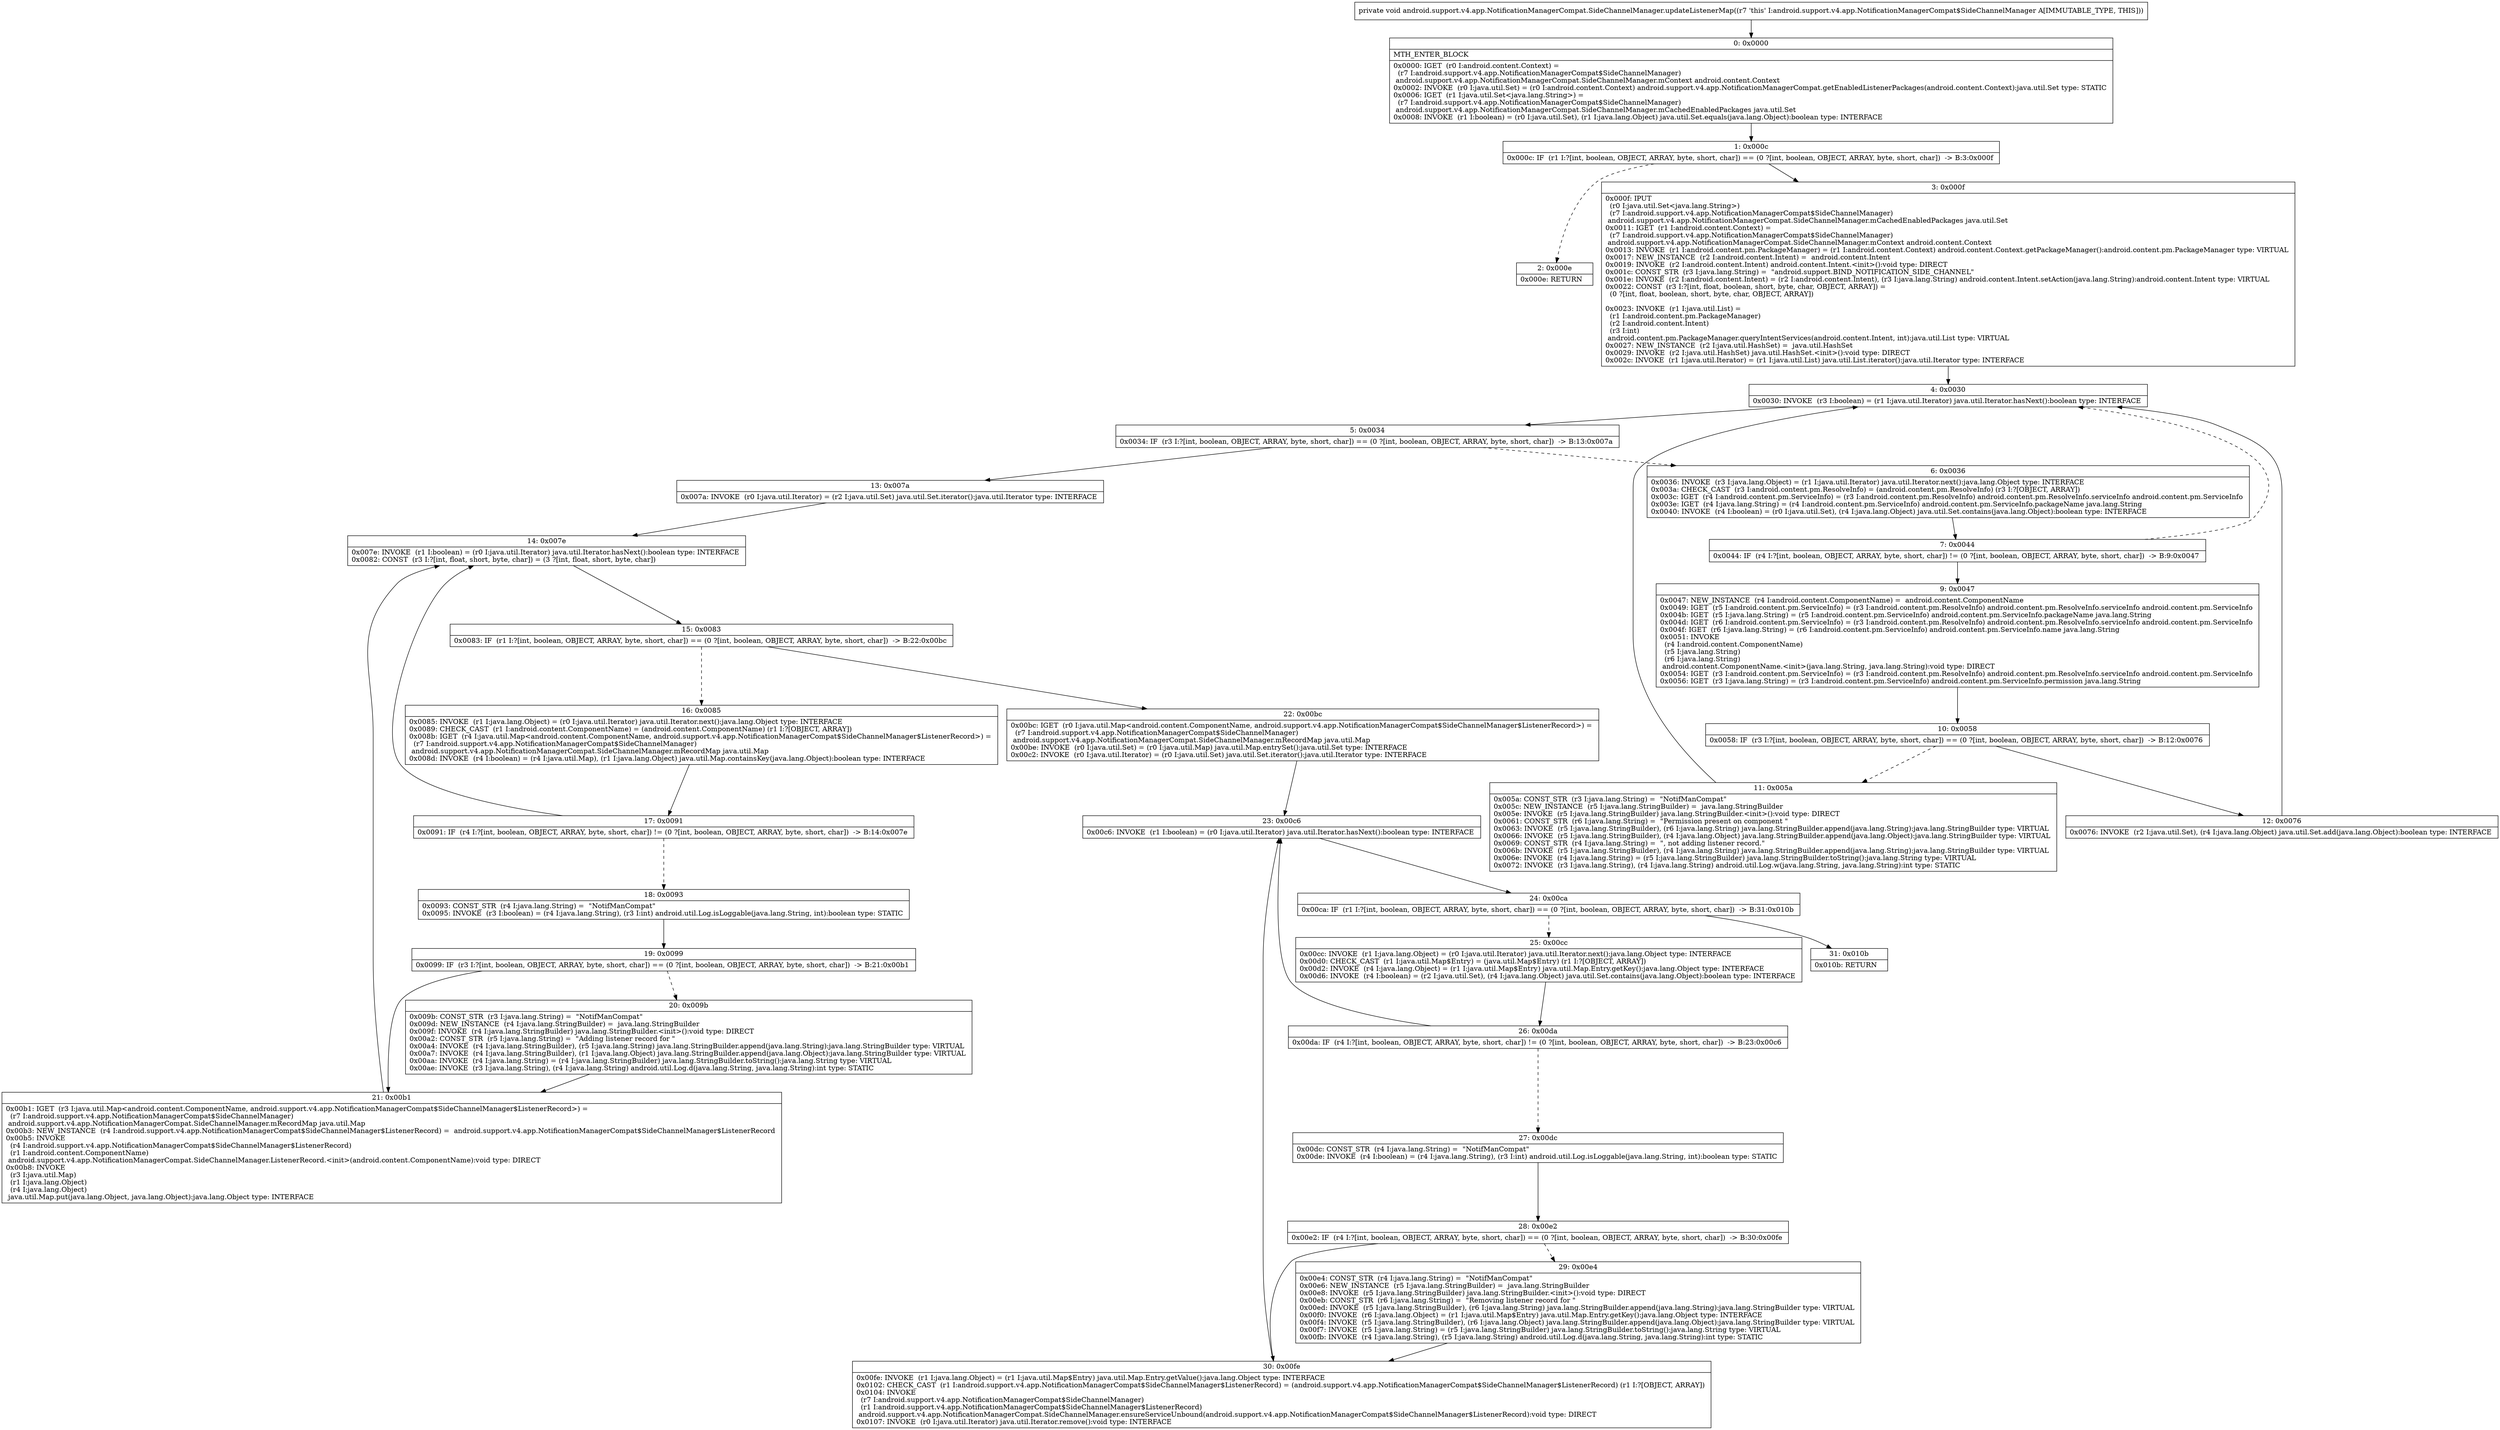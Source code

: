 digraph "CFG forandroid.support.v4.app.NotificationManagerCompat.SideChannelManager.updateListenerMap()V" {
Node_0 [shape=record,label="{0\:\ 0x0000|MTH_ENTER_BLOCK\l|0x0000: IGET  (r0 I:android.content.Context) = \l  (r7 I:android.support.v4.app.NotificationManagerCompat$SideChannelManager)\l android.support.v4.app.NotificationManagerCompat.SideChannelManager.mContext android.content.Context \l0x0002: INVOKE  (r0 I:java.util.Set) = (r0 I:android.content.Context) android.support.v4.app.NotificationManagerCompat.getEnabledListenerPackages(android.content.Context):java.util.Set type: STATIC \l0x0006: IGET  (r1 I:java.util.Set\<java.lang.String\>) = \l  (r7 I:android.support.v4.app.NotificationManagerCompat$SideChannelManager)\l android.support.v4.app.NotificationManagerCompat.SideChannelManager.mCachedEnabledPackages java.util.Set \l0x0008: INVOKE  (r1 I:boolean) = (r0 I:java.util.Set), (r1 I:java.lang.Object) java.util.Set.equals(java.lang.Object):boolean type: INTERFACE \l}"];
Node_1 [shape=record,label="{1\:\ 0x000c|0x000c: IF  (r1 I:?[int, boolean, OBJECT, ARRAY, byte, short, char]) == (0 ?[int, boolean, OBJECT, ARRAY, byte, short, char])  \-\> B:3:0x000f \l}"];
Node_2 [shape=record,label="{2\:\ 0x000e|0x000e: RETURN   \l}"];
Node_3 [shape=record,label="{3\:\ 0x000f|0x000f: IPUT  \l  (r0 I:java.util.Set\<java.lang.String\>)\l  (r7 I:android.support.v4.app.NotificationManagerCompat$SideChannelManager)\l android.support.v4.app.NotificationManagerCompat.SideChannelManager.mCachedEnabledPackages java.util.Set \l0x0011: IGET  (r1 I:android.content.Context) = \l  (r7 I:android.support.v4.app.NotificationManagerCompat$SideChannelManager)\l android.support.v4.app.NotificationManagerCompat.SideChannelManager.mContext android.content.Context \l0x0013: INVOKE  (r1 I:android.content.pm.PackageManager) = (r1 I:android.content.Context) android.content.Context.getPackageManager():android.content.pm.PackageManager type: VIRTUAL \l0x0017: NEW_INSTANCE  (r2 I:android.content.Intent) =  android.content.Intent \l0x0019: INVOKE  (r2 I:android.content.Intent) android.content.Intent.\<init\>():void type: DIRECT \l0x001c: CONST_STR  (r3 I:java.lang.String) =  \"android.support.BIND_NOTIFICATION_SIDE_CHANNEL\" \l0x001e: INVOKE  (r2 I:android.content.Intent) = (r2 I:android.content.Intent), (r3 I:java.lang.String) android.content.Intent.setAction(java.lang.String):android.content.Intent type: VIRTUAL \l0x0022: CONST  (r3 I:?[int, float, boolean, short, byte, char, OBJECT, ARRAY]) = \l  (0 ?[int, float, boolean, short, byte, char, OBJECT, ARRAY])\l \l0x0023: INVOKE  (r1 I:java.util.List) = \l  (r1 I:android.content.pm.PackageManager)\l  (r2 I:android.content.Intent)\l  (r3 I:int)\l android.content.pm.PackageManager.queryIntentServices(android.content.Intent, int):java.util.List type: VIRTUAL \l0x0027: NEW_INSTANCE  (r2 I:java.util.HashSet) =  java.util.HashSet \l0x0029: INVOKE  (r2 I:java.util.HashSet) java.util.HashSet.\<init\>():void type: DIRECT \l0x002c: INVOKE  (r1 I:java.util.Iterator) = (r1 I:java.util.List) java.util.List.iterator():java.util.Iterator type: INTERFACE \l}"];
Node_4 [shape=record,label="{4\:\ 0x0030|0x0030: INVOKE  (r3 I:boolean) = (r1 I:java.util.Iterator) java.util.Iterator.hasNext():boolean type: INTERFACE \l}"];
Node_5 [shape=record,label="{5\:\ 0x0034|0x0034: IF  (r3 I:?[int, boolean, OBJECT, ARRAY, byte, short, char]) == (0 ?[int, boolean, OBJECT, ARRAY, byte, short, char])  \-\> B:13:0x007a \l}"];
Node_6 [shape=record,label="{6\:\ 0x0036|0x0036: INVOKE  (r3 I:java.lang.Object) = (r1 I:java.util.Iterator) java.util.Iterator.next():java.lang.Object type: INTERFACE \l0x003a: CHECK_CAST  (r3 I:android.content.pm.ResolveInfo) = (android.content.pm.ResolveInfo) (r3 I:?[OBJECT, ARRAY]) \l0x003c: IGET  (r4 I:android.content.pm.ServiceInfo) = (r3 I:android.content.pm.ResolveInfo) android.content.pm.ResolveInfo.serviceInfo android.content.pm.ServiceInfo \l0x003e: IGET  (r4 I:java.lang.String) = (r4 I:android.content.pm.ServiceInfo) android.content.pm.ServiceInfo.packageName java.lang.String \l0x0040: INVOKE  (r4 I:boolean) = (r0 I:java.util.Set), (r4 I:java.lang.Object) java.util.Set.contains(java.lang.Object):boolean type: INTERFACE \l}"];
Node_7 [shape=record,label="{7\:\ 0x0044|0x0044: IF  (r4 I:?[int, boolean, OBJECT, ARRAY, byte, short, char]) != (0 ?[int, boolean, OBJECT, ARRAY, byte, short, char])  \-\> B:9:0x0047 \l}"];
Node_9 [shape=record,label="{9\:\ 0x0047|0x0047: NEW_INSTANCE  (r4 I:android.content.ComponentName) =  android.content.ComponentName \l0x0049: IGET  (r5 I:android.content.pm.ServiceInfo) = (r3 I:android.content.pm.ResolveInfo) android.content.pm.ResolveInfo.serviceInfo android.content.pm.ServiceInfo \l0x004b: IGET  (r5 I:java.lang.String) = (r5 I:android.content.pm.ServiceInfo) android.content.pm.ServiceInfo.packageName java.lang.String \l0x004d: IGET  (r6 I:android.content.pm.ServiceInfo) = (r3 I:android.content.pm.ResolveInfo) android.content.pm.ResolveInfo.serviceInfo android.content.pm.ServiceInfo \l0x004f: IGET  (r6 I:java.lang.String) = (r6 I:android.content.pm.ServiceInfo) android.content.pm.ServiceInfo.name java.lang.String \l0x0051: INVOKE  \l  (r4 I:android.content.ComponentName)\l  (r5 I:java.lang.String)\l  (r6 I:java.lang.String)\l android.content.ComponentName.\<init\>(java.lang.String, java.lang.String):void type: DIRECT \l0x0054: IGET  (r3 I:android.content.pm.ServiceInfo) = (r3 I:android.content.pm.ResolveInfo) android.content.pm.ResolveInfo.serviceInfo android.content.pm.ServiceInfo \l0x0056: IGET  (r3 I:java.lang.String) = (r3 I:android.content.pm.ServiceInfo) android.content.pm.ServiceInfo.permission java.lang.String \l}"];
Node_10 [shape=record,label="{10\:\ 0x0058|0x0058: IF  (r3 I:?[int, boolean, OBJECT, ARRAY, byte, short, char]) == (0 ?[int, boolean, OBJECT, ARRAY, byte, short, char])  \-\> B:12:0x0076 \l}"];
Node_11 [shape=record,label="{11\:\ 0x005a|0x005a: CONST_STR  (r3 I:java.lang.String) =  \"NotifManCompat\" \l0x005c: NEW_INSTANCE  (r5 I:java.lang.StringBuilder) =  java.lang.StringBuilder \l0x005e: INVOKE  (r5 I:java.lang.StringBuilder) java.lang.StringBuilder.\<init\>():void type: DIRECT \l0x0061: CONST_STR  (r6 I:java.lang.String) =  \"Permission present on component \" \l0x0063: INVOKE  (r5 I:java.lang.StringBuilder), (r6 I:java.lang.String) java.lang.StringBuilder.append(java.lang.String):java.lang.StringBuilder type: VIRTUAL \l0x0066: INVOKE  (r5 I:java.lang.StringBuilder), (r4 I:java.lang.Object) java.lang.StringBuilder.append(java.lang.Object):java.lang.StringBuilder type: VIRTUAL \l0x0069: CONST_STR  (r4 I:java.lang.String) =  \", not adding listener record.\" \l0x006b: INVOKE  (r5 I:java.lang.StringBuilder), (r4 I:java.lang.String) java.lang.StringBuilder.append(java.lang.String):java.lang.StringBuilder type: VIRTUAL \l0x006e: INVOKE  (r4 I:java.lang.String) = (r5 I:java.lang.StringBuilder) java.lang.StringBuilder.toString():java.lang.String type: VIRTUAL \l0x0072: INVOKE  (r3 I:java.lang.String), (r4 I:java.lang.String) android.util.Log.w(java.lang.String, java.lang.String):int type: STATIC \l}"];
Node_12 [shape=record,label="{12\:\ 0x0076|0x0076: INVOKE  (r2 I:java.util.Set), (r4 I:java.lang.Object) java.util.Set.add(java.lang.Object):boolean type: INTERFACE \l}"];
Node_13 [shape=record,label="{13\:\ 0x007a|0x007a: INVOKE  (r0 I:java.util.Iterator) = (r2 I:java.util.Set) java.util.Set.iterator():java.util.Iterator type: INTERFACE \l}"];
Node_14 [shape=record,label="{14\:\ 0x007e|0x007e: INVOKE  (r1 I:boolean) = (r0 I:java.util.Iterator) java.util.Iterator.hasNext():boolean type: INTERFACE \l0x0082: CONST  (r3 I:?[int, float, short, byte, char]) = (3 ?[int, float, short, byte, char]) \l}"];
Node_15 [shape=record,label="{15\:\ 0x0083|0x0083: IF  (r1 I:?[int, boolean, OBJECT, ARRAY, byte, short, char]) == (0 ?[int, boolean, OBJECT, ARRAY, byte, short, char])  \-\> B:22:0x00bc \l}"];
Node_16 [shape=record,label="{16\:\ 0x0085|0x0085: INVOKE  (r1 I:java.lang.Object) = (r0 I:java.util.Iterator) java.util.Iterator.next():java.lang.Object type: INTERFACE \l0x0089: CHECK_CAST  (r1 I:android.content.ComponentName) = (android.content.ComponentName) (r1 I:?[OBJECT, ARRAY]) \l0x008b: IGET  (r4 I:java.util.Map\<android.content.ComponentName, android.support.v4.app.NotificationManagerCompat$SideChannelManager$ListenerRecord\>) = \l  (r7 I:android.support.v4.app.NotificationManagerCompat$SideChannelManager)\l android.support.v4.app.NotificationManagerCompat.SideChannelManager.mRecordMap java.util.Map \l0x008d: INVOKE  (r4 I:boolean) = (r4 I:java.util.Map), (r1 I:java.lang.Object) java.util.Map.containsKey(java.lang.Object):boolean type: INTERFACE \l}"];
Node_17 [shape=record,label="{17\:\ 0x0091|0x0091: IF  (r4 I:?[int, boolean, OBJECT, ARRAY, byte, short, char]) != (0 ?[int, boolean, OBJECT, ARRAY, byte, short, char])  \-\> B:14:0x007e \l}"];
Node_18 [shape=record,label="{18\:\ 0x0093|0x0093: CONST_STR  (r4 I:java.lang.String) =  \"NotifManCompat\" \l0x0095: INVOKE  (r3 I:boolean) = (r4 I:java.lang.String), (r3 I:int) android.util.Log.isLoggable(java.lang.String, int):boolean type: STATIC \l}"];
Node_19 [shape=record,label="{19\:\ 0x0099|0x0099: IF  (r3 I:?[int, boolean, OBJECT, ARRAY, byte, short, char]) == (0 ?[int, boolean, OBJECT, ARRAY, byte, short, char])  \-\> B:21:0x00b1 \l}"];
Node_20 [shape=record,label="{20\:\ 0x009b|0x009b: CONST_STR  (r3 I:java.lang.String) =  \"NotifManCompat\" \l0x009d: NEW_INSTANCE  (r4 I:java.lang.StringBuilder) =  java.lang.StringBuilder \l0x009f: INVOKE  (r4 I:java.lang.StringBuilder) java.lang.StringBuilder.\<init\>():void type: DIRECT \l0x00a2: CONST_STR  (r5 I:java.lang.String) =  \"Adding listener record for \" \l0x00a4: INVOKE  (r4 I:java.lang.StringBuilder), (r5 I:java.lang.String) java.lang.StringBuilder.append(java.lang.String):java.lang.StringBuilder type: VIRTUAL \l0x00a7: INVOKE  (r4 I:java.lang.StringBuilder), (r1 I:java.lang.Object) java.lang.StringBuilder.append(java.lang.Object):java.lang.StringBuilder type: VIRTUAL \l0x00aa: INVOKE  (r4 I:java.lang.String) = (r4 I:java.lang.StringBuilder) java.lang.StringBuilder.toString():java.lang.String type: VIRTUAL \l0x00ae: INVOKE  (r3 I:java.lang.String), (r4 I:java.lang.String) android.util.Log.d(java.lang.String, java.lang.String):int type: STATIC \l}"];
Node_21 [shape=record,label="{21\:\ 0x00b1|0x00b1: IGET  (r3 I:java.util.Map\<android.content.ComponentName, android.support.v4.app.NotificationManagerCompat$SideChannelManager$ListenerRecord\>) = \l  (r7 I:android.support.v4.app.NotificationManagerCompat$SideChannelManager)\l android.support.v4.app.NotificationManagerCompat.SideChannelManager.mRecordMap java.util.Map \l0x00b3: NEW_INSTANCE  (r4 I:android.support.v4.app.NotificationManagerCompat$SideChannelManager$ListenerRecord) =  android.support.v4.app.NotificationManagerCompat$SideChannelManager$ListenerRecord \l0x00b5: INVOKE  \l  (r4 I:android.support.v4.app.NotificationManagerCompat$SideChannelManager$ListenerRecord)\l  (r1 I:android.content.ComponentName)\l android.support.v4.app.NotificationManagerCompat.SideChannelManager.ListenerRecord.\<init\>(android.content.ComponentName):void type: DIRECT \l0x00b8: INVOKE  \l  (r3 I:java.util.Map)\l  (r1 I:java.lang.Object)\l  (r4 I:java.lang.Object)\l java.util.Map.put(java.lang.Object, java.lang.Object):java.lang.Object type: INTERFACE \l}"];
Node_22 [shape=record,label="{22\:\ 0x00bc|0x00bc: IGET  (r0 I:java.util.Map\<android.content.ComponentName, android.support.v4.app.NotificationManagerCompat$SideChannelManager$ListenerRecord\>) = \l  (r7 I:android.support.v4.app.NotificationManagerCompat$SideChannelManager)\l android.support.v4.app.NotificationManagerCompat.SideChannelManager.mRecordMap java.util.Map \l0x00be: INVOKE  (r0 I:java.util.Set) = (r0 I:java.util.Map) java.util.Map.entrySet():java.util.Set type: INTERFACE \l0x00c2: INVOKE  (r0 I:java.util.Iterator) = (r0 I:java.util.Set) java.util.Set.iterator():java.util.Iterator type: INTERFACE \l}"];
Node_23 [shape=record,label="{23\:\ 0x00c6|0x00c6: INVOKE  (r1 I:boolean) = (r0 I:java.util.Iterator) java.util.Iterator.hasNext():boolean type: INTERFACE \l}"];
Node_24 [shape=record,label="{24\:\ 0x00ca|0x00ca: IF  (r1 I:?[int, boolean, OBJECT, ARRAY, byte, short, char]) == (0 ?[int, boolean, OBJECT, ARRAY, byte, short, char])  \-\> B:31:0x010b \l}"];
Node_25 [shape=record,label="{25\:\ 0x00cc|0x00cc: INVOKE  (r1 I:java.lang.Object) = (r0 I:java.util.Iterator) java.util.Iterator.next():java.lang.Object type: INTERFACE \l0x00d0: CHECK_CAST  (r1 I:java.util.Map$Entry) = (java.util.Map$Entry) (r1 I:?[OBJECT, ARRAY]) \l0x00d2: INVOKE  (r4 I:java.lang.Object) = (r1 I:java.util.Map$Entry) java.util.Map.Entry.getKey():java.lang.Object type: INTERFACE \l0x00d6: INVOKE  (r4 I:boolean) = (r2 I:java.util.Set), (r4 I:java.lang.Object) java.util.Set.contains(java.lang.Object):boolean type: INTERFACE \l}"];
Node_26 [shape=record,label="{26\:\ 0x00da|0x00da: IF  (r4 I:?[int, boolean, OBJECT, ARRAY, byte, short, char]) != (0 ?[int, boolean, OBJECT, ARRAY, byte, short, char])  \-\> B:23:0x00c6 \l}"];
Node_27 [shape=record,label="{27\:\ 0x00dc|0x00dc: CONST_STR  (r4 I:java.lang.String) =  \"NotifManCompat\" \l0x00de: INVOKE  (r4 I:boolean) = (r4 I:java.lang.String), (r3 I:int) android.util.Log.isLoggable(java.lang.String, int):boolean type: STATIC \l}"];
Node_28 [shape=record,label="{28\:\ 0x00e2|0x00e2: IF  (r4 I:?[int, boolean, OBJECT, ARRAY, byte, short, char]) == (0 ?[int, boolean, OBJECT, ARRAY, byte, short, char])  \-\> B:30:0x00fe \l}"];
Node_29 [shape=record,label="{29\:\ 0x00e4|0x00e4: CONST_STR  (r4 I:java.lang.String) =  \"NotifManCompat\" \l0x00e6: NEW_INSTANCE  (r5 I:java.lang.StringBuilder) =  java.lang.StringBuilder \l0x00e8: INVOKE  (r5 I:java.lang.StringBuilder) java.lang.StringBuilder.\<init\>():void type: DIRECT \l0x00eb: CONST_STR  (r6 I:java.lang.String) =  \"Removing listener record for \" \l0x00ed: INVOKE  (r5 I:java.lang.StringBuilder), (r6 I:java.lang.String) java.lang.StringBuilder.append(java.lang.String):java.lang.StringBuilder type: VIRTUAL \l0x00f0: INVOKE  (r6 I:java.lang.Object) = (r1 I:java.util.Map$Entry) java.util.Map.Entry.getKey():java.lang.Object type: INTERFACE \l0x00f4: INVOKE  (r5 I:java.lang.StringBuilder), (r6 I:java.lang.Object) java.lang.StringBuilder.append(java.lang.Object):java.lang.StringBuilder type: VIRTUAL \l0x00f7: INVOKE  (r5 I:java.lang.String) = (r5 I:java.lang.StringBuilder) java.lang.StringBuilder.toString():java.lang.String type: VIRTUAL \l0x00fb: INVOKE  (r4 I:java.lang.String), (r5 I:java.lang.String) android.util.Log.d(java.lang.String, java.lang.String):int type: STATIC \l}"];
Node_30 [shape=record,label="{30\:\ 0x00fe|0x00fe: INVOKE  (r1 I:java.lang.Object) = (r1 I:java.util.Map$Entry) java.util.Map.Entry.getValue():java.lang.Object type: INTERFACE \l0x0102: CHECK_CAST  (r1 I:android.support.v4.app.NotificationManagerCompat$SideChannelManager$ListenerRecord) = (android.support.v4.app.NotificationManagerCompat$SideChannelManager$ListenerRecord) (r1 I:?[OBJECT, ARRAY]) \l0x0104: INVOKE  \l  (r7 I:android.support.v4.app.NotificationManagerCompat$SideChannelManager)\l  (r1 I:android.support.v4.app.NotificationManagerCompat$SideChannelManager$ListenerRecord)\l android.support.v4.app.NotificationManagerCompat.SideChannelManager.ensureServiceUnbound(android.support.v4.app.NotificationManagerCompat$SideChannelManager$ListenerRecord):void type: DIRECT \l0x0107: INVOKE  (r0 I:java.util.Iterator) java.util.Iterator.remove():void type: INTERFACE \l}"];
Node_31 [shape=record,label="{31\:\ 0x010b|0x010b: RETURN   \l}"];
MethodNode[shape=record,label="{private void android.support.v4.app.NotificationManagerCompat.SideChannelManager.updateListenerMap((r7 'this' I:android.support.v4.app.NotificationManagerCompat$SideChannelManager A[IMMUTABLE_TYPE, THIS])) }"];
MethodNode -> Node_0;
Node_0 -> Node_1;
Node_1 -> Node_2[style=dashed];
Node_1 -> Node_3;
Node_3 -> Node_4;
Node_4 -> Node_5;
Node_5 -> Node_6[style=dashed];
Node_5 -> Node_13;
Node_6 -> Node_7;
Node_7 -> Node_9;
Node_7 -> Node_4[style=dashed];
Node_9 -> Node_10;
Node_10 -> Node_11[style=dashed];
Node_10 -> Node_12;
Node_11 -> Node_4;
Node_12 -> Node_4;
Node_13 -> Node_14;
Node_14 -> Node_15;
Node_15 -> Node_16[style=dashed];
Node_15 -> Node_22;
Node_16 -> Node_17;
Node_17 -> Node_14;
Node_17 -> Node_18[style=dashed];
Node_18 -> Node_19;
Node_19 -> Node_20[style=dashed];
Node_19 -> Node_21;
Node_20 -> Node_21;
Node_21 -> Node_14;
Node_22 -> Node_23;
Node_23 -> Node_24;
Node_24 -> Node_25[style=dashed];
Node_24 -> Node_31;
Node_25 -> Node_26;
Node_26 -> Node_23;
Node_26 -> Node_27[style=dashed];
Node_27 -> Node_28;
Node_28 -> Node_29[style=dashed];
Node_28 -> Node_30;
Node_29 -> Node_30;
Node_30 -> Node_23;
}

